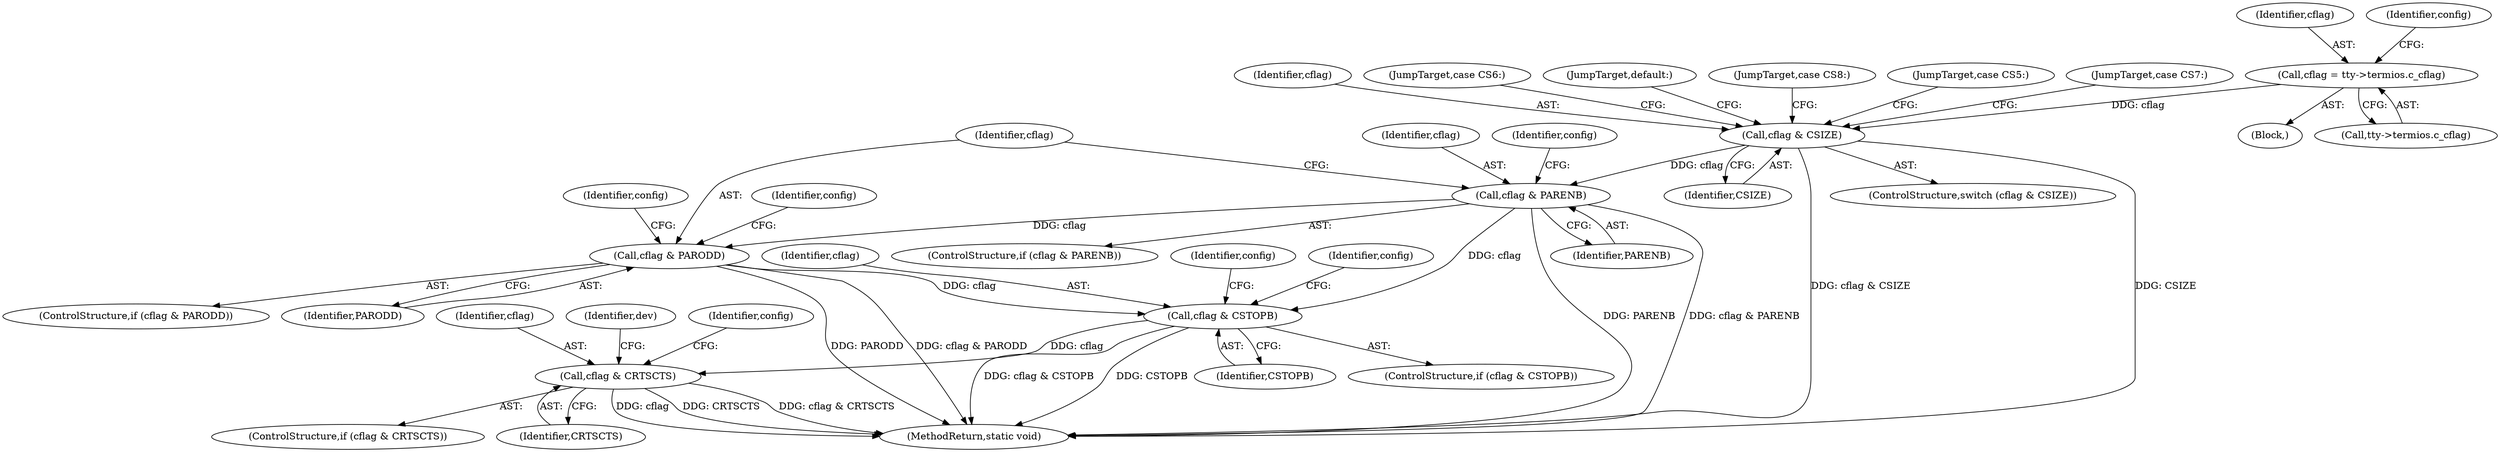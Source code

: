 digraph "0_linux_6aeb75e6adfaed16e58780309613a578fe1ee90b@pointer" {
"1000154" [label="(Call,cflag = tty->termios.c_cflag)"];
"1000186" [label="(Call,cflag & CSIZE)"];
"1000236" [label="(Call,cflag & PARENB)"];
"1000241" [label="(Call,cflag & PARODD)"];
"1000287" [label="(Call,cflag & CSTOPB)"];
"1000312" [label="(Call,cflag & CRTSCTS)"];
"1000224" [label="(JumpTarget,case CS8:)"];
"1000190" [label="(JumpTarget,case CS5:)"];
"1000288" [label="(Identifier,cflag)"];
"1000241" [label="(Call,cflag & PARODD)"];
"1000289" [label="(Identifier,CSTOPB)"];
"1000156" [label="(Call,tty->termios.c_cflag)"];
"1000114" [label="(Block,)"];
"1000279" [label="(Identifier,config)"];
"1000313" [label="(Identifier,cflag)"];
"1000186" [label="(Call,cflag & CSIZE)"];
"1000286" [label="(ControlStructure,if (cflag & CSTOPB))"];
"1000155" [label="(Identifier,cflag)"];
"1000314" [label="(Identifier,CRTSCTS)"];
"1000247" [label="(Identifier,config)"];
"1000212" [label="(JumpTarget,case CS7:)"];
"1000333" [label="(Identifier,dev)"];
"1000187" [label="(Identifier,cflag)"];
"1000240" [label="(ControlStructure,if (cflag & PARODD))"];
"1000311" [label="(ControlStructure,if (cflag & CRTSCTS))"];
"1000547" [label="(MethodReturn,static void)"];
"1000201" [label="(JumpTarget,case CS6:)"];
"1000236" [label="(Call,cflag & PARENB)"];
"1000318" [label="(Identifier,config)"];
"1000235" [label="(ControlStructure,if (cflag & PARENB))"];
"1000242" [label="(Identifier,cflag)"];
"1000237" [label="(Identifier,cflag)"];
"1000163" [label="(Identifier,config)"];
"1000238" [label="(Identifier,PARENB)"];
"1000312" [label="(Call,cflag & CRTSCTS)"];
"1000287" [label="(Call,cflag & CSTOPB)"];
"1000223" [label="(JumpTarget,default:)"];
"1000243" [label="(Identifier,PARODD)"];
"1000293" [label="(Identifier,config)"];
"1000154" [label="(Call,cflag = tty->termios.c_cflag)"];
"1000304" [label="(Identifier,config)"];
"1000188" [label="(Identifier,CSIZE)"];
"1000185" [label="(ControlStructure,switch (cflag & CSIZE))"];
"1000263" [label="(Identifier,config)"];
"1000154" -> "1000114"  [label="AST: "];
"1000154" -> "1000156"  [label="CFG: "];
"1000155" -> "1000154"  [label="AST: "];
"1000156" -> "1000154"  [label="AST: "];
"1000163" -> "1000154"  [label="CFG: "];
"1000154" -> "1000186"  [label="DDG: cflag"];
"1000186" -> "1000185"  [label="AST: "];
"1000186" -> "1000188"  [label="CFG: "];
"1000187" -> "1000186"  [label="AST: "];
"1000188" -> "1000186"  [label="AST: "];
"1000190" -> "1000186"  [label="CFG: "];
"1000201" -> "1000186"  [label="CFG: "];
"1000212" -> "1000186"  [label="CFG: "];
"1000223" -> "1000186"  [label="CFG: "];
"1000224" -> "1000186"  [label="CFG: "];
"1000186" -> "1000547"  [label="DDG: CSIZE"];
"1000186" -> "1000547"  [label="DDG: cflag & CSIZE"];
"1000186" -> "1000236"  [label="DDG: cflag"];
"1000236" -> "1000235"  [label="AST: "];
"1000236" -> "1000238"  [label="CFG: "];
"1000237" -> "1000236"  [label="AST: "];
"1000238" -> "1000236"  [label="AST: "];
"1000242" -> "1000236"  [label="CFG: "];
"1000279" -> "1000236"  [label="CFG: "];
"1000236" -> "1000547"  [label="DDG: cflag & PARENB"];
"1000236" -> "1000547"  [label="DDG: PARENB"];
"1000236" -> "1000241"  [label="DDG: cflag"];
"1000236" -> "1000287"  [label="DDG: cflag"];
"1000241" -> "1000240"  [label="AST: "];
"1000241" -> "1000243"  [label="CFG: "];
"1000242" -> "1000241"  [label="AST: "];
"1000243" -> "1000241"  [label="AST: "];
"1000247" -> "1000241"  [label="CFG: "];
"1000263" -> "1000241"  [label="CFG: "];
"1000241" -> "1000547"  [label="DDG: cflag & PARODD"];
"1000241" -> "1000547"  [label="DDG: PARODD"];
"1000241" -> "1000287"  [label="DDG: cflag"];
"1000287" -> "1000286"  [label="AST: "];
"1000287" -> "1000289"  [label="CFG: "];
"1000288" -> "1000287"  [label="AST: "];
"1000289" -> "1000287"  [label="AST: "];
"1000293" -> "1000287"  [label="CFG: "];
"1000304" -> "1000287"  [label="CFG: "];
"1000287" -> "1000547"  [label="DDG: cflag & CSTOPB"];
"1000287" -> "1000547"  [label="DDG: CSTOPB"];
"1000287" -> "1000312"  [label="DDG: cflag"];
"1000312" -> "1000311"  [label="AST: "];
"1000312" -> "1000314"  [label="CFG: "];
"1000313" -> "1000312"  [label="AST: "];
"1000314" -> "1000312"  [label="AST: "];
"1000318" -> "1000312"  [label="CFG: "];
"1000333" -> "1000312"  [label="CFG: "];
"1000312" -> "1000547"  [label="DDG: cflag & CRTSCTS"];
"1000312" -> "1000547"  [label="DDG: cflag"];
"1000312" -> "1000547"  [label="DDG: CRTSCTS"];
}
